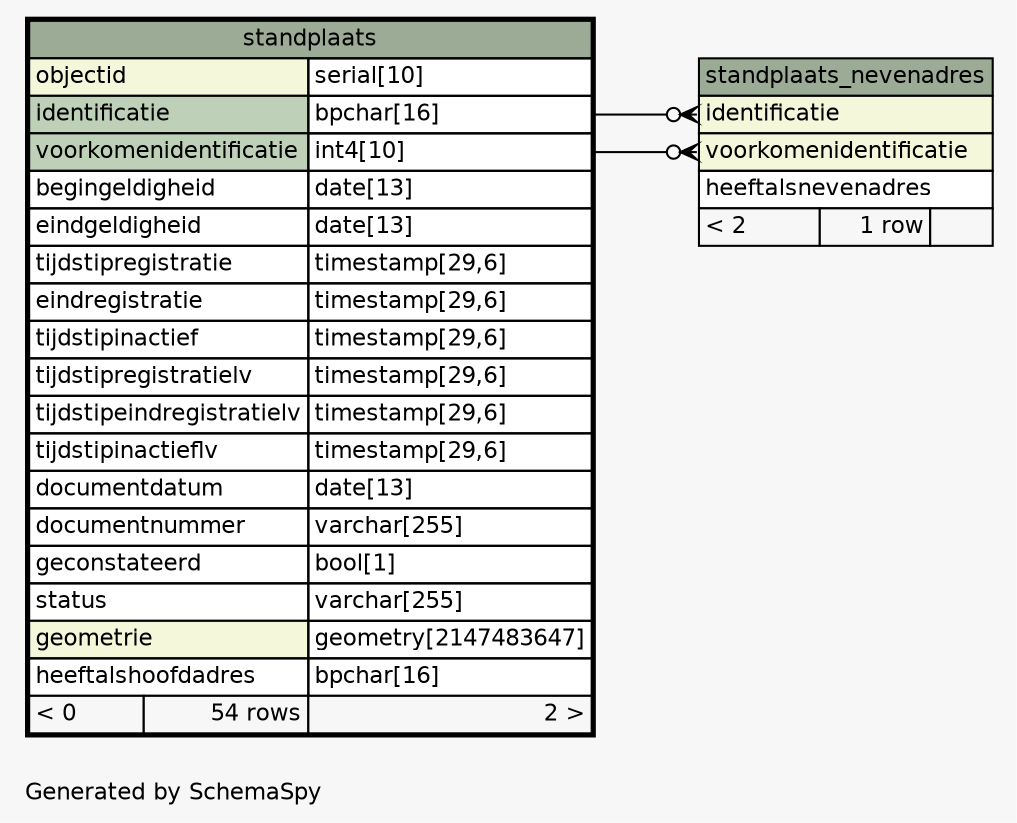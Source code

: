 // dot 2.43.0 on Linux 5.19.0-46-generic
// SchemaSpy rev Unknown
digraph "oneDegreeRelationshipsDiagram" {
  graph [
    rankdir="RL"
    bgcolor="#f7f7f7"
    label="\nGenerated by SchemaSpy"
    labeljust="l"
    nodesep="0.18"
    ranksep="0.46"
    fontname="Helvetica"
    fontsize="11"
  ];
  node [
    fontname="Helvetica"
    fontsize="11"
    shape="plaintext"
  ];
  edge [
    arrowsize="0.8"
  ];
  "standplaats_nevenadres":"identificatie":w -> "standplaats":"identificatie.type":e [arrowhead=none dir=back arrowtail=crowodot];
  "standplaats_nevenadres":"voorkomenidentificatie":w -> "standplaats":"voorkomenidentificatie.type":e [arrowhead=none dir=back arrowtail=crowodot];
  "standplaats" [
    label=<
    <TABLE BORDER="2" CELLBORDER="1" CELLSPACING="0" BGCOLOR="#ffffff">
      <TR><TD COLSPAN="3" BGCOLOR="#9bab96" ALIGN="CENTER">standplaats</TD></TR>
      <TR><TD PORT="objectid" COLSPAN="2" BGCOLOR="#f4f7da" ALIGN="LEFT">objectid</TD><TD PORT="objectid.type" ALIGN="LEFT">serial[10]</TD></TR>
      <TR><TD PORT="identificatie" COLSPAN="2" BGCOLOR="#bed1b8" ALIGN="LEFT">identificatie</TD><TD PORT="identificatie.type" ALIGN="LEFT">bpchar[16]</TD></TR>
      <TR><TD PORT="voorkomenidentificatie" COLSPAN="2" BGCOLOR="#bed1b8" ALIGN="LEFT">voorkomenidentificatie</TD><TD PORT="voorkomenidentificatie.type" ALIGN="LEFT">int4[10]</TD></TR>
      <TR><TD PORT="begingeldigheid" COLSPAN="2" ALIGN="LEFT">begingeldigheid</TD><TD PORT="begingeldigheid.type" ALIGN="LEFT">date[13]</TD></TR>
      <TR><TD PORT="eindgeldigheid" COLSPAN="2" ALIGN="LEFT">eindgeldigheid</TD><TD PORT="eindgeldigheid.type" ALIGN="LEFT">date[13]</TD></TR>
      <TR><TD PORT="tijdstipregistratie" COLSPAN="2" ALIGN="LEFT">tijdstipregistratie</TD><TD PORT="tijdstipregistratie.type" ALIGN="LEFT">timestamp[29,6]</TD></TR>
      <TR><TD PORT="eindregistratie" COLSPAN="2" ALIGN="LEFT">eindregistratie</TD><TD PORT="eindregistratie.type" ALIGN="LEFT">timestamp[29,6]</TD></TR>
      <TR><TD PORT="tijdstipinactief" COLSPAN="2" ALIGN="LEFT">tijdstipinactief</TD><TD PORT="tijdstipinactief.type" ALIGN="LEFT">timestamp[29,6]</TD></TR>
      <TR><TD PORT="tijdstipregistratielv" COLSPAN="2" ALIGN="LEFT">tijdstipregistratielv</TD><TD PORT="tijdstipregistratielv.type" ALIGN="LEFT">timestamp[29,6]</TD></TR>
      <TR><TD PORT="tijdstipeindregistratielv" COLSPAN="2" ALIGN="LEFT">tijdstipeindregistratielv</TD><TD PORT="tijdstipeindregistratielv.type" ALIGN="LEFT">timestamp[29,6]</TD></TR>
      <TR><TD PORT="tijdstipinactieflv" COLSPAN="2" ALIGN="LEFT">tijdstipinactieflv</TD><TD PORT="tijdstipinactieflv.type" ALIGN="LEFT">timestamp[29,6]</TD></TR>
      <TR><TD PORT="documentdatum" COLSPAN="2" ALIGN="LEFT">documentdatum</TD><TD PORT="documentdatum.type" ALIGN="LEFT">date[13]</TD></TR>
      <TR><TD PORT="documentnummer" COLSPAN="2" ALIGN="LEFT">documentnummer</TD><TD PORT="documentnummer.type" ALIGN="LEFT">varchar[255]</TD></TR>
      <TR><TD PORT="geconstateerd" COLSPAN="2" ALIGN="LEFT">geconstateerd</TD><TD PORT="geconstateerd.type" ALIGN="LEFT">bool[1]</TD></TR>
      <TR><TD PORT="status" COLSPAN="2" ALIGN="LEFT">status</TD><TD PORT="status.type" ALIGN="LEFT">varchar[255]</TD></TR>
      <TR><TD PORT="geometrie" COLSPAN="2" BGCOLOR="#f4f7da" ALIGN="LEFT">geometrie</TD><TD PORT="geometrie.type" ALIGN="LEFT">geometry[2147483647]</TD></TR>
      <TR><TD PORT="heeftalshoofdadres" COLSPAN="2" ALIGN="LEFT">heeftalshoofdadres</TD><TD PORT="heeftalshoofdadres.type" ALIGN="LEFT">bpchar[16]</TD></TR>
      <TR><TD ALIGN="LEFT" BGCOLOR="#f7f7f7">&lt; 0</TD><TD ALIGN="RIGHT" BGCOLOR="#f7f7f7">54 rows</TD><TD ALIGN="RIGHT" BGCOLOR="#f7f7f7">2 &gt;</TD></TR>
    </TABLE>>
    URL="standplaats.html"
    tooltip="standplaats"
  ];
  "standplaats_nevenadres" [
    label=<
    <TABLE BORDER="0" CELLBORDER="1" CELLSPACING="0" BGCOLOR="#ffffff">
      <TR><TD COLSPAN="3" BGCOLOR="#9bab96" ALIGN="CENTER">standplaats_nevenadres</TD></TR>
      <TR><TD PORT="identificatie" COLSPAN="3" BGCOLOR="#f4f7da" ALIGN="LEFT">identificatie</TD></TR>
      <TR><TD PORT="voorkomenidentificatie" COLSPAN="3" BGCOLOR="#f4f7da" ALIGN="LEFT">voorkomenidentificatie</TD></TR>
      <TR><TD PORT="heeftalsnevenadres" COLSPAN="3" ALIGN="LEFT">heeftalsnevenadres</TD></TR>
      <TR><TD ALIGN="LEFT" BGCOLOR="#f7f7f7">&lt; 2</TD><TD ALIGN="RIGHT" BGCOLOR="#f7f7f7">1 row</TD><TD ALIGN="RIGHT" BGCOLOR="#f7f7f7">  </TD></TR>
    </TABLE>>
    URL="standplaats_nevenadres.html"
    tooltip="standplaats_nevenadres"
  ];
}
